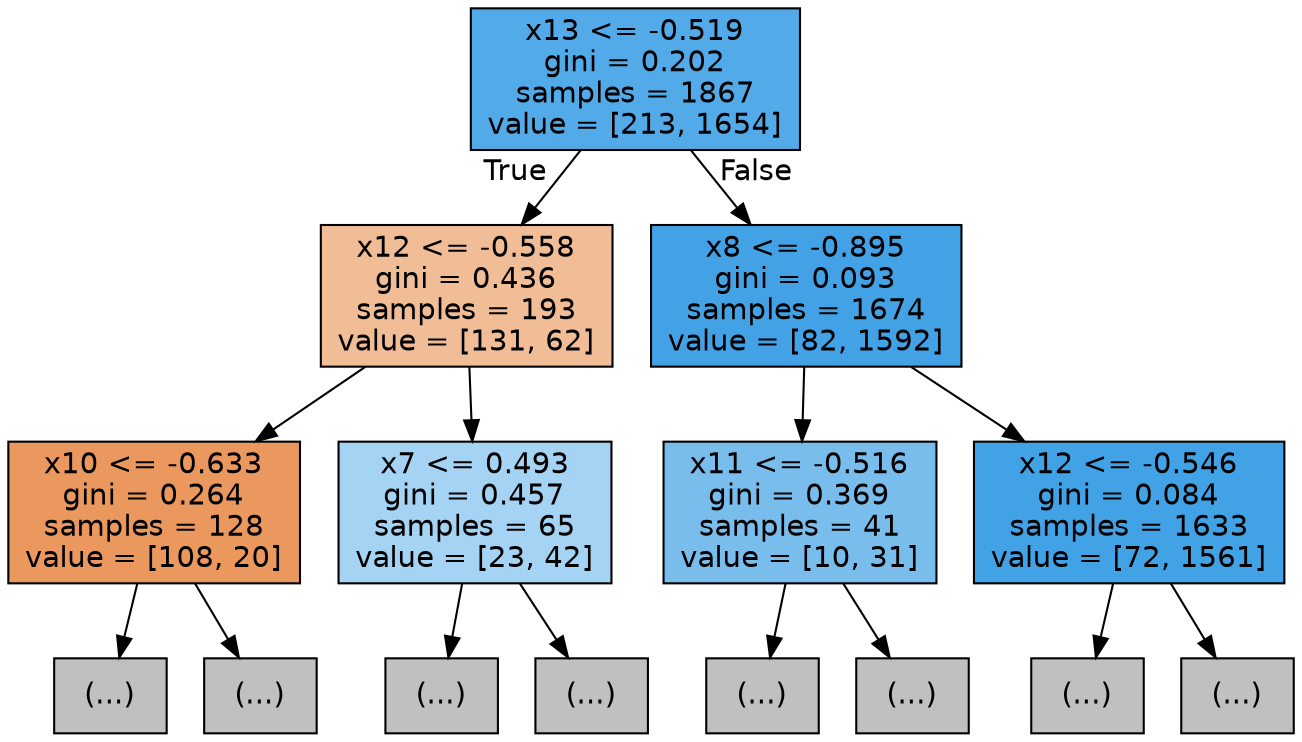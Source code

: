 digraph Tree {
node [shape=box, style="filled", color="black", fontname="helvetica"] ;
edge [fontname="helvetica"] ;
0 [label="x13 <= -0.519\ngini = 0.202\nsamples = 1867\nvalue = [213, 1654]", fillcolor="#52aae8"] ;
1 [label="x12 <= -0.558\ngini = 0.436\nsamples = 193\nvalue = [131, 62]", fillcolor="#f1bd97"] ;
0 -> 1 [labeldistance=2.5, labelangle=45, headlabel="True"] ;
2 [label="x10 <= -0.633\ngini = 0.264\nsamples = 128\nvalue = [108, 20]", fillcolor="#ea985e"] ;
1 -> 2 ;
3 [label="(...)", fillcolor="#C0C0C0"] ;
2 -> 3 ;
16 [label="(...)", fillcolor="#C0C0C0"] ;
2 -> 16 ;
73 [label="x7 <= 0.493\ngini = 0.457\nsamples = 65\nvalue = [23, 42]", fillcolor="#a5d3f3"] ;
1 -> 73 ;
74 [label="(...)", fillcolor="#C0C0C0"] ;
73 -> 74 ;
105 [label="(...)", fillcolor="#C0C0C0"] ;
73 -> 105 ;
116 [label="x8 <= -0.895\ngini = 0.093\nsamples = 1674\nvalue = [82, 1592]", fillcolor="#43a2e6"] ;
0 -> 116 [labeldistance=2.5, labelangle=-45, headlabel="False"] ;
117 [label="x11 <= -0.516\ngini = 0.369\nsamples = 41\nvalue = [10, 31]", fillcolor="#79bded"] ;
116 -> 117 ;
118 [label="(...)", fillcolor="#C0C0C0"] ;
117 -> 118 ;
129 [label="(...)", fillcolor="#C0C0C0"] ;
117 -> 129 ;
138 [label="x12 <= -0.546\ngini = 0.084\nsamples = 1633\nvalue = [72, 1561]", fillcolor="#42a2e6"] ;
116 -> 138 ;
139 [label="(...)", fillcolor="#C0C0C0"] ;
138 -> 139 ;
156 [label="(...)", fillcolor="#C0C0C0"] ;
138 -> 156 ;
}